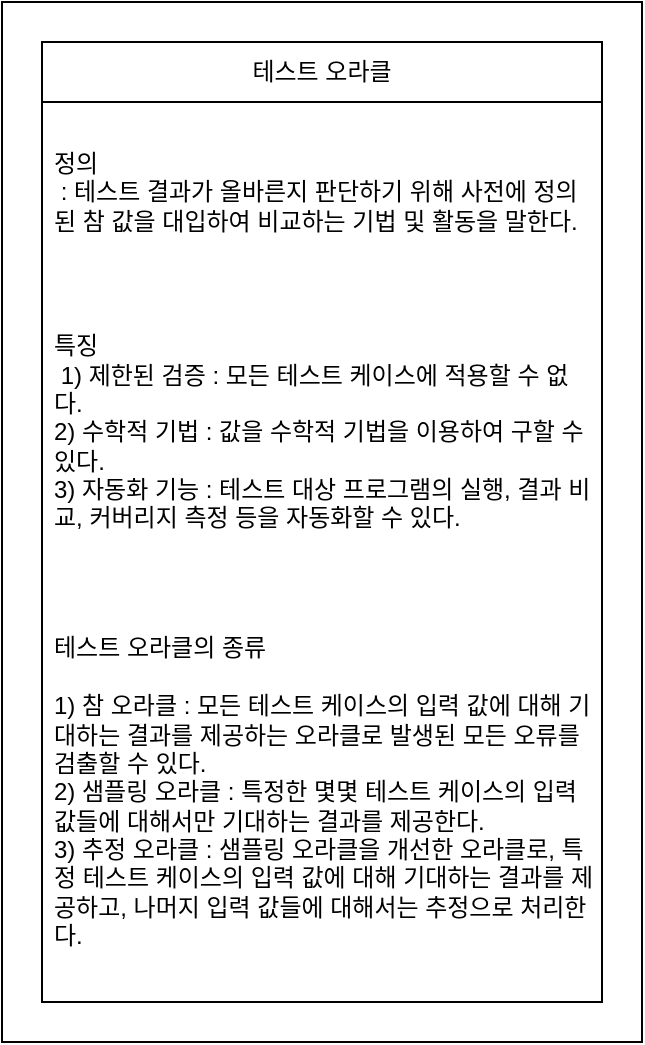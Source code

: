 <mxfile version="20.0.4" type="github">
  <diagram id="AvayIXJROj1aQSXWDuXP" name="Page-1">
    <mxGraphModel dx="1438" dy="539" grid="1" gridSize="10" guides="1" tooltips="1" connect="1" arrows="1" fold="1" page="0" pageScale="1" pageWidth="827" pageHeight="1169" math="0" shadow="0">
      <root>
        <mxCell id="0" />
        <mxCell id="1" parent="0" />
        <mxCell id="y3bPy8hoU_rZ8uSnKE4D-5" value="" style="rounded=0;whiteSpace=wrap;html=1;hachureGap=4;" vertex="1" parent="1">
          <mxGeometry x="-140" y="140" width="320" height="520" as="geometry" />
        </mxCell>
        <mxCell id="y3bPy8hoU_rZ8uSnKE4D-1" value="테스트 오라클" style="swimlane;fontStyle=0;childLayout=stackLayout;horizontal=1;startSize=30;horizontalStack=0;resizeParent=1;resizeParentMax=0;resizeLast=0;collapsible=1;marginBottom=0;hachureGap=4;whiteSpace=wrap;" vertex="1" parent="1">
          <mxGeometry x="-120" y="160" width="280" height="480" as="geometry" />
        </mxCell>
        <mxCell id="y3bPy8hoU_rZ8uSnKE4D-2" value="정의&#xa; : 테스트 결과가 올바른지 판단하기 위해 사전에 정의된 참 값을 대입하여 비교하는 기법 및 활동을 말한다." style="text;strokeColor=none;fillColor=none;align=left;verticalAlign=middle;spacingLeft=4;spacingRight=4;overflow=hidden;points=[[0,0.5],[1,0.5]];portConstraint=eastwest;rotatable=0;hachureGap=4;whiteSpace=wrap;" vertex="1" parent="y3bPy8hoU_rZ8uSnKE4D-1">
          <mxGeometry y="30" width="280" height="90" as="geometry" />
        </mxCell>
        <mxCell id="y3bPy8hoU_rZ8uSnKE4D-3" value="특징&#xa; 1) 제한된 검증 : 모든 테스트 케이스에 적용할 수 없다.&#xa;2) 수학적 기법 : 값을 수학적 기법을 이용하여 구할 수 있다.&#xa;3) 자동화 기능 : 테스트 대상 프로그램의 실행, 결과 비교, 커버리지 측정 등을 자동화할 수 있다." style="text;strokeColor=none;fillColor=none;align=left;verticalAlign=middle;spacingLeft=4;spacingRight=4;overflow=hidden;points=[[0,0.5],[1,0.5]];portConstraint=eastwest;rotatable=0;hachureGap=4;whiteSpace=wrap;" vertex="1" parent="y3bPy8hoU_rZ8uSnKE4D-1">
          <mxGeometry y="120" width="280" height="150" as="geometry" />
        </mxCell>
        <mxCell id="y3bPy8hoU_rZ8uSnKE4D-4" value="테스트 오라클의 종류&#xa;&#xa;1) 참 오라클 : 모든 테스트 케이스의 입력 값에 대해 기대하는 결과를 제공하는 오라클로 발생된 모든 오류를 검출할 수 있다.&#xa;2) 샘플링 오라클 : 특정한 몇몇 테스트 케이스의 입력 값들에 대해서만 기대하는 결과를 제공한다.&#xa;3) 추정 오라클 : 샘플링 오라클을 개선한 오라클로, 특정 테스트 케이스의 입력 값에 대해 기대하는 결과를 제공하고, 나머지 입력 값들에 대해서는 추정으로 처리한다." style="text;strokeColor=none;fillColor=none;align=left;verticalAlign=middle;spacingLeft=4;spacingRight=4;overflow=hidden;points=[[0,0.5],[1,0.5]];portConstraint=eastwest;rotatable=0;hachureGap=4;whiteSpace=wrap;" vertex="1" parent="y3bPy8hoU_rZ8uSnKE4D-1">
          <mxGeometry y="270" width="280" height="210" as="geometry" />
        </mxCell>
      </root>
    </mxGraphModel>
  </diagram>
</mxfile>
